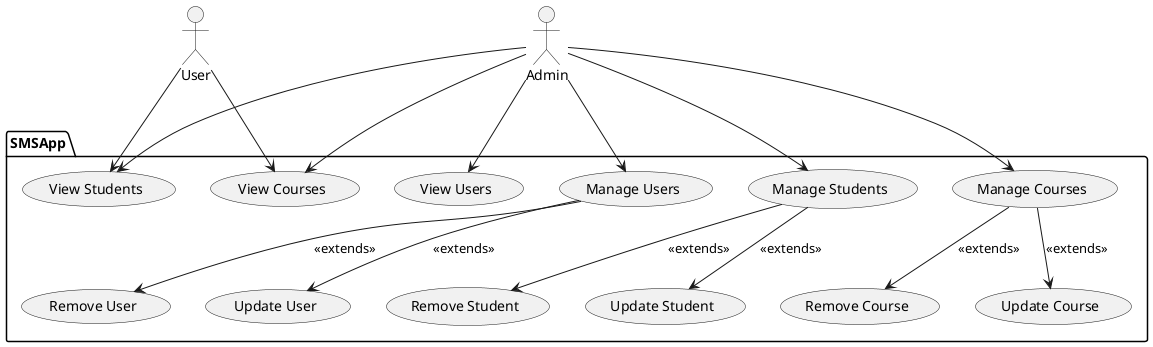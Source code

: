 @startuml


package SMSApp {
  usecase "View Students" as GetStudents
  usecase "Manage Students" as ManageStudent
  usecase "View Courses" as GetCourses
  usecase "Manage Courses" as ManageCourse
  usecase "View Users" as GetUsers
  usecase "Manage Users" as ManageUser
  usecase "Remove Student" as RemoveStudent
  usecase "Remove Course" as RemoveCourse
  usecase "Remove User" as RemoveUser
  usecase "Update Student" as UpdateStudent
  usecase "Update Course" as UpdateCourse
  usecase "Update User" as UpdateUser
}

:User: --> GetStudents
:User: --> GetCourses

:Admin: --> ManageStudent
:Admin: --> ManageCourse
:Admin: --> GetUsers
:Admin: --> ManageUser
:Admin: --> GetStudents
:Admin: --> GetCourses

ManageStudent --> RemoveStudent : <<extends>>
ManageStudent --> UpdateStudent : <<extends>>
ManageCourse --> RemoveCourse : <<extends>>
ManageCourse --> UpdateCourse : <<extends>>
ManageUser --> RemoveUser : <<extends>>
ManageUser --> UpdateUser : <<extends>>

@enduml
